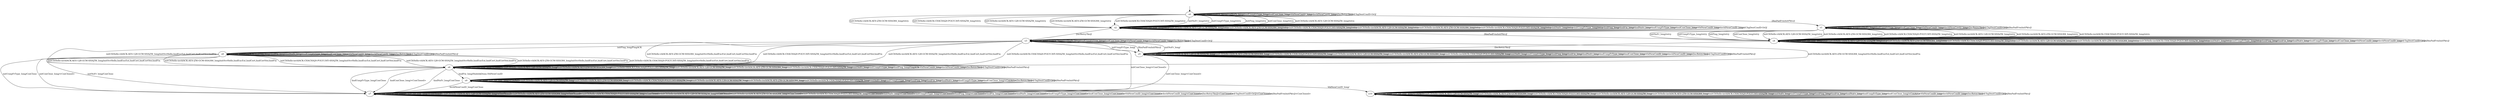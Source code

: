 digraph "../results/s2nModels/s2n-BWR-lCS-0/learnedModel" {
s0 [label=s0];
s1 [label=s1];
s2 [label=s2];
s3 [label=s3];
s4 [label=s4];
s5 [label=s5];
s6 [label=s6];
s7 [label=s7];
s8 [label=s8];
s9 [label=s9];
s10 [label=s10];
s0 -> s2  [label="initPing_long/retry "];
s0 -> s2  [label="initConClose_long/retry "];
s0 -> s2  [label="initCltHello-vldACK:AES-128-GCM-SHA256_long/retry "];
s0 -> s2  [label="initCltHello-vldACK:AES-256-GCM-SHA384_long/retry "];
s0 -> s2  [label="initCltHello-vldACK:CHACHA20-POLY1305-SHA256_long/retry "];
s0 -> s2  [label="initCltHello-invldACK:AES-128-GCM-SHA256_long/retry "];
s0 -> s2  [label="initCltHello-invldACK:AES-256-GCM-SHA384_long/retry "];
s0 -> s2  [label="initCltHello-invldACK:CHACHA20-POLY1305-SHA256_long/retry "];
s0 -> s2  [label="initNoFr_long/retry "];
s0 -> s2  [label="initUnxpFrType_long/retry "];
s0 -> s0  [label="hndPing_long/ "];
s0 -> s0  [label="hndFin_long/ "];
s0 -> s0  [label="hndNoFr_long/ "];
s0 -> s0  [label="hndUnxpFrType_long/ "];
s0 -> s0  [label="hndConClose_long/ "];
s0 -> s0  [label="VldNewConID_long/ "];
s0 -> s0  [label="InvldNewConID_long/ "];
s0 -> s0  [label="[IncRetryTkn]/ "];
s0 -> s0  [label="[ChgDestConID-Ori]/ "];
s0 -> s1  [label="[RmPadFrmInitPkts]/ "];
s1 -> s4  [label="initPing_long/retry "];
s1 -> s4  [label="initConClose_long/retry "];
s1 -> s4  [label="initCltHello-vldACK:AES-128-GCM-SHA256_long/retry "];
s1 -> s4  [label="initCltHello-vldACK:AES-256-GCM-SHA384_long/retry "];
s1 -> s4  [label="initCltHello-vldACK:CHACHA20-POLY1305-SHA256_long/retry "];
s1 -> s4  [label="initCltHello-invldACK:AES-128-GCM-SHA256_long/retry "];
s1 -> s4  [label="initCltHello-invldACK:AES-256-GCM-SHA384_long/retry "];
s1 -> s4  [label="initCltHello-invldACK:CHACHA20-POLY1305-SHA256_long/retry "];
s1 -> s4  [label="initNoFr_long/retry "];
s1 -> s4  [label="initUnxpFrType_long/retry "];
s1 -> s1  [label="hndPing_long/ "];
s1 -> s1  [label="hndFin_long/ "];
s1 -> s1  [label="hndNoFr_long/ "];
s1 -> s1  [label="hndUnxpFrType_long/ "];
s1 -> s1  [label="hndConClose_long/ "];
s1 -> s1  [label="VldNewConID_long/ "];
s1 -> s1  [label="InvldNewConID_long/ "];
s1 -> s1  [label="[IncRetryTkn]/ "];
s1 -> s1  [label="[ChgDestConID-Ori]/ "];
s1 -> s1  [label="[RmPadFrmInitPkts]/ "];
s2 -> s2  [label="initPing_long/retry "];
s2 -> s2  [label="initConClose_long/retry "];
s2 -> s2  [label="initCltHello-vldACK:AES-128-GCM-SHA256_long/retry "];
s2 -> s2  [label="initCltHello-vldACK:AES-256-GCM-SHA384_long/retry "];
s2 -> s2  [label="initCltHello-vldACK:CHACHA20-POLY1305-SHA256_long/retry "];
s2 -> s2  [label="initCltHello-invldACK:AES-128-GCM-SHA256_long/retry "];
s2 -> s2  [label="initCltHello-invldACK:AES-256-GCM-SHA384_long/retry "];
s2 -> s2  [label="initCltHello-invldACK:CHACHA20-POLY1305-SHA256_long/retry "];
s2 -> s2  [label="initNoFr_long/retry "];
s2 -> s2  [label="initUnxpFrType_long/retry "];
s2 -> s2  [label="hndPing_long/ "];
s2 -> s2  [label="hndFin_long/ "];
s2 -> s2  [label="hndNoFr_long/ "];
s2 -> s2  [label="hndUnxpFrType_long/ "];
s2 -> s2  [label="hndConClose_long/ "];
s2 -> s2  [label="VldNewConID_long/ "];
s2 -> s2  [label="InvldNewConID_long/ "];
s2 -> s3  [label="[IncRetryTkn]/ "];
s2 -> s2  [label="[ChgDestConID-Ori]/ "];
s2 -> s4  [label="[RmPadFrmInitPkts]/ "];
s3 -> s8  [label="initPing_long/PingACK "];
s3 -> s7  [label="initConClose_long/<ConClosed> "];
s3 -> s6  [label="initCltHello-vldACK:AES-128-GCM-SHA256_long/initSvrHello,hndEncExt,hndCert,hndCertVer,hndFin "];
s3 -> s6  [label="initCltHello-vldACK:AES-256-GCM-SHA384_long/initSvrHello,hndEncExt,hndCert,hndCertVer,hndFin "];
s3 -> s6  [label="initCltHello-vldACK:CHACHA20-POLY1305-SHA256_long/initSvrHello,hndEncExt,hndCert,hndCertVer,hndFin "];
s3 -> s6  [label="initCltHello-invldACK:AES-128-GCM-SHA256_long/initSvrHello,hndEncExt,hndCert,hndCertVer,hndFin "];
s3 -> s6  [label="initCltHello-invldACK:AES-256-GCM-SHA384_long/initSvrHello,hndEncExt,hndCert,hndCertVer,hndFin "];
s3 -> s6  [label="initCltHello-invldACK:CHACHA20-POLY1305-SHA256_long/initSvrHello,hndEncExt,hndCert,hndCertVer,hndFin "];
s3 -> s5  [label="initNoFr_long/ "];
s3 -> s5  [label="initUnxpFrType_long/ "];
s3 -> s3  [label="hndPing_long/ "];
s3 -> s3  [label="hndFin_long/ "];
s3 -> s3  [label="hndNoFr_long/ "];
s3 -> s3  [label="hndUnxpFrType_long/ "];
s3 -> s3  [label="hndConClose_long/ "];
s3 -> s3  [label="VldNewConID_long/ "];
s3 -> s3  [label="InvldNewConID_long/ "];
s3 -> s3  [label="[IncRetryTkn]/ "];
s3 -> s3  [label="[ChgDestConID-Ori]/ "];
s3 -> s5  [label="[RmPadFrmInitPkts]/ "];
s4 -> s4  [label="initPing_long/retry "];
s4 -> s4  [label="initConClose_long/retry "];
s4 -> s4  [label="initCltHello-vldACK:AES-128-GCM-SHA256_long/retry "];
s4 -> s4  [label="initCltHello-vldACK:AES-256-GCM-SHA384_long/retry "];
s4 -> s4  [label="initCltHello-vldACK:CHACHA20-POLY1305-SHA256_long/retry "];
s4 -> s4  [label="initCltHello-invldACK:AES-128-GCM-SHA256_long/retry "];
s4 -> s4  [label="initCltHello-invldACK:AES-256-GCM-SHA384_long/retry "];
s4 -> s4  [label="initCltHello-invldACK:CHACHA20-POLY1305-SHA256_long/retry "];
s4 -> s4  [label="initNoFr_long/retry "];
s4 -> s4  [label="initUnxpFrType_long/retry "];
s4 -> s4  [label="hndPing_long/ "];
s4 -> s4  [label="hndFin_long/ "];
s4 -> s4  [label="hndNoFr_long/ "];
s4 -> s4  [label="hndUnxpFrType_long/ "];
s4 -> s4  [label="hndConClose_long/ "];
s4 -> s4  [label="VldNewConID_long/ "];
s4 -> s4  [label="InvldNewConID_long/ "];
s4 -> s5  [label="[IncRetryTkn]/ "];
s4 -> s4  [label="[ChgDestConID-Ori]/ "];
s4 -> s4  [label="[RmPadFrmInitPkts]/ "];
s5 -> s5  [label="initPing_long/ "];
s5 -> s7  [label="initConClose_long/<ConClosed> "];
s5 -> s5  [label="initCltHello-vldACK:AES-128-GCM-SHA256_long/ "];
s5 -> s5  [label="initCltHello-vldACK:AES-256-GCM-SHA384_long/ "];
s5 -> s5  [label="initCltHello-vldACK:CHACHA20-POLY1305-SHA256_long/ "];
s5 -> s5  [label="initCltHello-invldACK:AES-128-GCM-SHA256_long/ "];
s5 -> s5  [label="initCltHello-invldACK:AES-256-GCM-SHA384_long/ "];
s5 -> s5  [label="initCltHello-invldACK:CHACHA20-POLY1305-SHA256_long/ "];
s5 -> s5  [label="initNoFr_long/ "];
s5 -> s5  [label="initUnxpFrType_long/ "];
s5 -> s5  [label="hndPing_long/ "];
s5 -> s5  [label="hndFin_long/ "];
s5 -> s5  [label="hndNoFr_long/ "];
s5 -> s5  [label="hndUnxpFrType_long/ "];
s5 -> s5  [label="hndConClose_long/ "];
s5 -> s5  [label="VldNewConID_long/ "];
s5 -> s5  [label="InvldNewConID_long/ "];
s5 -> s5  [label="[IncRetryTkn]/ "];
s5 -> s5  [label="[ChgDestConID-Ori]/ "];
s5 -> s5  [label="[RmPadFrmInitPkts]/ "];
s6 -> s6  [label="initPing_long/ "];
s6 -> s6  [label="initConClose_long/<ConAct> "];
s6 -> s6  [label="initCltHello-vldACK:AES-128-GCM-SHA256_long/ "];
s6 -> s6  [label="initCltHello-vldACK:AES-256-GCM-SHA384_long/ "];
s6 -> s6  [label="initCltHello-vldACK:CHACHA20-POLY1305-SHA256_long/ "];
s6 -> s6  [label="initCltHello-invldACK:AES-128-GCM-SHA256_long/ "];
s6 -> s6  [label="initCltHello-invldACK:AES-256-GCM-SHA384_long/ "];
s6 -> s6  [label="initCltHello-invldACK:CHACHA20-POLY1305-SHA256_long/ "];
s6 -> s6  [label="initNoFr_long/ "];
s6 -> s6  [label="initUnxpFrType_long/ "];
s6 -> s6  [label="hndPing_long/PingACK "];
s6 -> s9  [label="hndFin_long/HndshkDone,VldNewConID "];
s6 -> s7  [label="hndNoFr_long/ConClose "];
s6 -> s7  [label="hndUnxpFrType_long/ConClose "];
s6 -> s7  [label="hndConClose_long/<ConClosed> "];
s6 -> s6  [label="VldNewConID_long/ "];
s6 -> s6  [label="InvldNewConID_long/ "];
s6 -> s6  [label="[IncRetryTkn]/ "];
s6 -> s6  [label="[ChgDestConID-Ori]/ "];
s6 -> s6  [label="[RmPadFrmInitPkts]/ "];
s7 -> s7  [label="initPing_long/<ConClosed> "];
s7 -> s7  [label="initConClose_long/<ConClosed> "];
s7 -> s7  [label="initCltHello-vldACK:AES-128-GCM-SHA256_long/<ConClosed> "];
s7 -> s7  [label="initCltHello-vldACK:AES-256-GCM-SHA384_long/<ConClosed> "];
s7 -> s7  [label="initCltHello-vldACK:CHACHA20-POLY1305-SHA256_long/<ConClosed> "];
s7 -> s7  [label="initCltHello-invldACK:AES-128-GCM-SHA256_long/<ConClosed> "];
s7 -> s7  [label="initCltHello-invldACK:AES-256-GCM-SHA384_long/<ConClosed> "];
s7 -> s7  [label="initCltHello-invldACK:CHACHA20-POLY1305-SHA256_long/<ConClosed> "];
s7 -> s7  [label="initNoFr_long/<ConClosed> "];
s7 -> s7  [label="initUnxpFrType_long/<ConClosed> "];
s7 -> s7  [label="hndPing_long/<ConClosed> "];
s7 -> s7  [label="hndFin_long/<ConClosed> "];
s7 -> s7  [label="hndNoFr_long/<ConClosed> "];
s7 -> s7  [label="hndUnxpFrType_long/<ConClosed> "];
s7 -> s7  [label="hndConClose_long/<ConClosed> "];
s7 -> s7  [label="VldNewConID_long/<ConClosed> "];
s7 -> s7  [label="InvldNewConID_long/<ConClosed> "];
s7 -> s7  [label="[IncRetryTkn]/<ConClosed> "];
s7 -> s7  [label="[ChgDestConID-Ori]/<ConClosed> "];
s7 -> s7  [label="[RmPadFrmInitPkts]/<ConClosed> "];
s8 -> s8  [label="initPing_long/PingACK "];
s8 -> s7  [label="initConClose_long/<ConClosed> "];
s8 -> s6  [label="initCltHello-vldACK:AES-128-GCM-SHA256_long/initSvrHello,hndEncExt,hndCert,hndCertVer,hndFin "];
s8 -> s6  [label="initCltHello-vldACK:AES-256-GCM-SHA384_long/initSvrHello,hndEncExt,hndCert,hndCertVer,hndFin "];
s8 -> s6  [label="initCltHello-vldACK:CHACHA20-POLY1305-SHA256_long/initSvrHello,hndEncExt,hndCert,hndCertVer,hndFin "];
s8 -> s6  [label="initCltHello-invldACK:AES-128-GCM-SHA256_long/initSvrHello,hndEncExt,hndCert,hndCertVer,hndFin "];
s8 -> s6  [label="initCltHello-invldACK:AES-256-GCM-SHA384_long/initSvrHello,hndEncExt,hndCert,hndCertVer,hndFin "];
s8 -> s6  [label="initCltHello-invldACK:CHACHA20-POLY1305-SHA256_long/initSvrHello,hndEncExt,hndCert,hndCertVer,hndFin "];
s8 -> s7  [label="initNoFr_long/ConClose "];
s8 -> s7  [label="initUnxpFrType_long/ConClose "];
s8 -> s8  [label="hndPing_long/ "];
s8 -> s8  [label="hndFin_long/ "];
s8 -> s8  [label="hndNoFr_long/ "];
s8 -> s8  [label="hndUnxpFrType_long/ "];
s8 -> s8  [label="hndConClose_long/ "];
s8 -> s8  [label="VldNewConID_long/ "];
s8 -> s8  [label="InvldNewConID_long/ "];
s8 -> s8  [label="[IncRetryTkn]/ "];
s8 -> s8  [label="[ChgDestConID-Ori]/ "];
s8 -> s8  [label="[RmPadFrmInitPkts]/ "];
s9 -> s9  [label="initPing_long/ "];
s9 -> s9  [label="initConClose_long/<ConAct> "];
s9 -> s9  [label="initCltHello-vldACK:AES-128-GCM-SHA256_long/ "];
s9 -> s9  [label="initCltHello-vldACK:AES-256-GCM-SHA384_long/ "];
s9 -> s9  [label="initCltHello-vldACK:CHACHA20-POLY1305-SHA256_long/ "];
s9 -> s9  [label="initCltHello-invldACK:AES-128-GCM-SHA256_long/ "];
s9 -> s9  [label="initCltHello-invldACK:AES-256-GCM-SHA384_long/ "];
s9 -> s9  [label="initCltHello-invldACK:CHACHA20-POLY1305-SHA256_long/ "];
s9 -> s9  [label="initNoFr_long/ "];
s9 -> s9  [label="initUnxpFrType_long/ "];
s9 -> s9  [label="hndPing_long/ "];
s9 -> s9  [label="hndFin_long/ "];
s9 -> s9  [label="hndNoFr_long/ "];
s9 -> s9  [label="hndUnxpFrType_long/ "];
s9 -> s9  [label="hndConClose_long/<ConAct> "];
s9 -> s10  [label="VldNewConID_long/ "];
s9 -> s7  [label="InvldNewConID_long/ConClose "];
s9 -> s9  [label="[IncRetryTkn]/ "];
s9 -> s9  [label="[ChgDestConID-Ori]/ "];
s9 -> s9  [label="[RmPadFrmInitPkts]/ "];
s10 -> s10  [label="initPing_long/ "];
s10 -> s10  [label="initConClose_long/<ConAct> "];
s10 -> s10  [label="initCltHello-vldACK:AES-128-GCM-SHA256_long/ "];
s10 -> s10  [label="initCltHello-vldACK:AES-256-GCM-SHA384_long/ "];
s10 -> s10  [label="initCltHello-vldACK:CHACHA20-POLY1305-SHA256_long/ "];
s10 -> s10  [label="initCltHello-invldACK:AES-128-GCM-SHA256_long/ "];
s10 -> s10  [label="initCltHello-invldACK:AES-256-GCM-SHA384_long/ "];
s10 -> s10  [label="initCltHello-invldACK:CHACHA20-POLY1305-SHA256_long/ "];
s10 -> s10  [label="initNoFr_long/ "];
s10 -> s10  [label="initUnxpFrType_long/ "];
s10 -> s10  [label="hndPing_long/ "];
s10 -> s10  [label="hndFin_long/ "];
s10 -> s10  [label="hndNoFr_long/ "];
s10 -> s10  [label="hndUnxpFrType_long/ "];
s10 -> s10  [label="hndConClose_long/<ConAct> "];
s10 -> s10  [label="VldNewConID_long/ "];
s10 -> s10  [label="InvldNewConID_long/ "];
s10 -> s10  [label="[IncRetryTkn]/ "];
s10 -> s10  [label="[ChgDestConID-Ori]/ "];
s10 -> s10  [label="[RmPadFrmInitPkts]/ "];
__start0 [label="", shape=none];
__start0 -> s0  [label=""];
}
